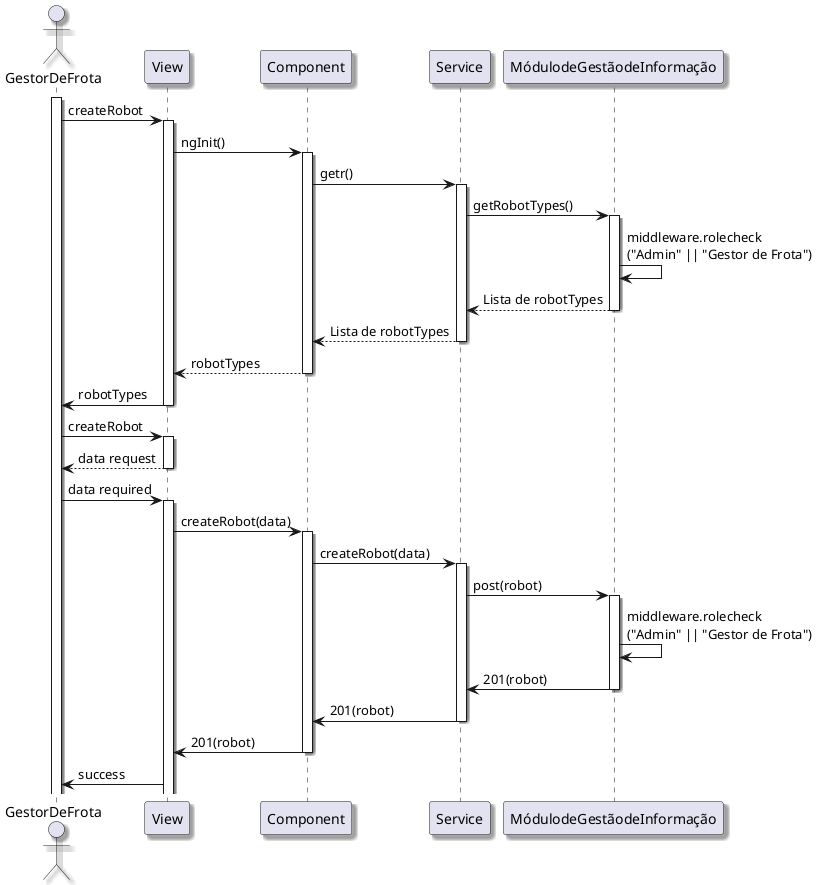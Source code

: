 @startuml
skinparam handwritten false
skinparam monochrome false
skinparam packageStyle rect
skinparam defaultFontName FG Virgil
skinparam shadowing true

actor GestorDeFrota as GestorDeFrota

activate GestorDeFrota
GestorDeFrota -> View: createRobot
activate View
View -> Component: ngInit()
activate Component
Component -> Service: getr()
activate Service
Service -> MódulodeGestãodeInformação : getRobotTypes()
activate MódulodeGestãodeInformação
MódulodeGestãodeInformação -> MódulodeGestãodeInformação: middleware.rolecheck\n("Admin" || "Gestor de Frota")
MódulodeGestãodeInformação --> Service : Lista de robotTypes
deactivate MódulodeGestãodeInformação
Service --> Component : Lista de robotTypes
deactivate Service
Component --> View : robotTypes
deactivate Component
View -> GestorDeFrota: robotTypes
deactivate View





GestorDeFrota -> View: createRobot
activate View
View --> GestorDeFrota: data request
deactivate View
GestorDeFrota -> View: data required
activate View
View -> Component: createRobot(data)
activate Component
Component -> Service: createRobot(data)
activate Service
Service -> MódulodeGestãodeInformação: post(robot)
activate MódulodeGestãodeInformação
MódulodeGestãodeInformação -> MódulodeGestãodeInformação: middleware.rolecheck\n("Admin" || "Gestor de Frota")
MódulodeGestãodeInformação -> Service: 201(robot)
deactivate MódulodeGestãodeInformação
Service -> Component: 201(robot)
deactivate Service
Component -> View: 201(robot)
deactivate Component
View -> GestorDeFrota: success

@enduml